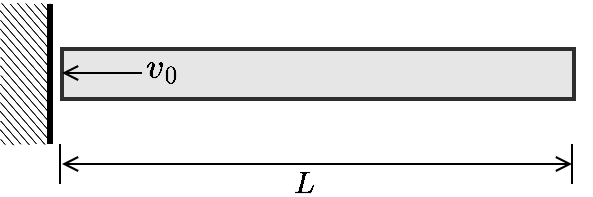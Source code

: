<mxfile version="26.1.1">
  <diagram name="第 1 页" id="2XPxEPD8QWiGUB0XQ1s3">
    <mxGraphModel dx="1434" dy="836" grid="1" gridSize="10" guides="1" tooltips="1" connect="1" arrows="1" fold="1" page="1" pageScale="1" pageWidth="827" pageHeight="1169" background="#ffffff" math="1" shadow="0">
      <root>
        <mxCell id="0" />
        <mxCell id="1" parent="0" />
        <mxCell id="9dSs6TTr35Fp6Y9Vdobk-9" value="" style="rounded=0;whiteSpace=wrap;html=1;strokeWidth=2;labelBorderColor=none;strokeColor=#2E2E2E;fillStyle=solid;fillColor=#E6E6E6;align=left;spacingLeft=-20;spacingBottom=44;" vertex="1" parent="1">
          <mxGeometry x="410" y="432.5" width="256" height="25" as="geometry" />
        </mxCell>
        <mxCell id="9dSs6TTr35Fp6Y9Vdobk-10" value="" style="rounded=0;whiteSpace=wrap;html=1;shadow=0;textShadow=0;labelBorderColor=none;fillStyle=hatch;noLabel=0;glass=0;fillColor=#000000;autosize=0;strokeWidth=1;strokeOpacity=0;perimeterSpacing=0;sketch=1;curveFitting=1;jiggle=0;hachureGap=3;fontSize=8;hachureAngle=-41;flipH=1;" vertex="1" parent="1">
          <mxGeometry x="380" y="410" width="24" height="70" as="geometry" />
        </mxCell>
        <mxCell id="9dSs6TTr35Fp6Y9Vdobk-11" value="&lt;span style=&quot;line-height: 10%;&quot;&gt;&lt;font style=&quot;line-height: 10%; font-size: 15px;&quot;&gt;$$L$$&lt;/font&gt;&lt;/span&gt;" style="endArrow=open;startArrow=open;html=1;rounded=0;fontSize=11;fontFamily=latex;spacingBottom=20;spacingLeft=0;labelBackgroundColor=none;startFill=0;endFill=0;" edge="1" parent="1">
          <mxGeometry x="-0.05" y="-19" width="50" height="50" relative="1" as="geometry">
            <mxPoint x="410" y="490" as="sourcePoint" />
            <mxPoint x="665" y="490" as="targetPoint" />
            <mxPoint as="offset" />
          </mxGeometry>
        </mxCell>
        <mxCell id="9dSs6TTr35Fp6Y9Vdobk-12" value="" style="endArrow=none;html=1;rounded=0;strokeWidth=3;exitX=0;exitY=1;exitDx=0;exitDy=0;" edge="1" parent="1">
          <mxGeometry width="50" height="50" relative="1" as="geometry">
            <mxPoint x="404" y="480" as="sourcePoint" />
            <mxPoint x="404" y="410" as="targetPoint" />
          </mxGeometry>
        </mxCell>
        <mxCell id="9dSs6TTr35Fp6Y9Vdobk-13" value="" style="endArrow=none;html=1;rounded=0;strokeWidth=1;" edge="1" parent="1">
          <mxGeometry width="50" height="50" relative="1" as="geometry">
            <mxPoint x="409" y="500" as="sourcePoint" />
            <mxPoint x="409" y="480" as="targetPoint" />
          </mxGeometry>
        </mxCell>
        <mxCell id="9dSs6TTr35Fp6Y9Vdobk-16" value="" style="endArrow=none;html=1;rounded=0;strokeWidth=1;" edge="1" parent="1">
          <mxGeometry width="50" height="50" relative="1" as="geometry">
            <mxPoint x="665" y="500" as="sourcePoint" />
            <mxPoint x="665" y="480" as="targetPoint" />
          </mxGeometry>
        </mxCell>
        <mxCell id="Zkc87OH1CZHe2kbnG5ns-7" value="&lt;font style=&quot;font-size: 15px;&quot;&gt;$$v_0$$&lt;/font&gt;" style="endArrow=open;rounded=0;targetPerimeterSpacing=0;strokeWidth=1;sourcePerimeterSpacing=10;verticalAlign=top;textShadow=0;html=1;labelBackgroundColor=none;endFill=0;" parent="1" edge="1">
          <mxGeometry x="-1" y="-36" width="50" height="50" relative="1" as="geometry">
            <mxPoint x="450" y="444.5" as="sourcePoint" />
            <mxPoint x="410" y="444.5" as="targetPoint" />
            <mxPoint x="10" y="2" as="offset" />
          </mxGeometry>
        </mxCell>
      </root>
    </mxGraphModel>
  </diagram>
</mxfile>
